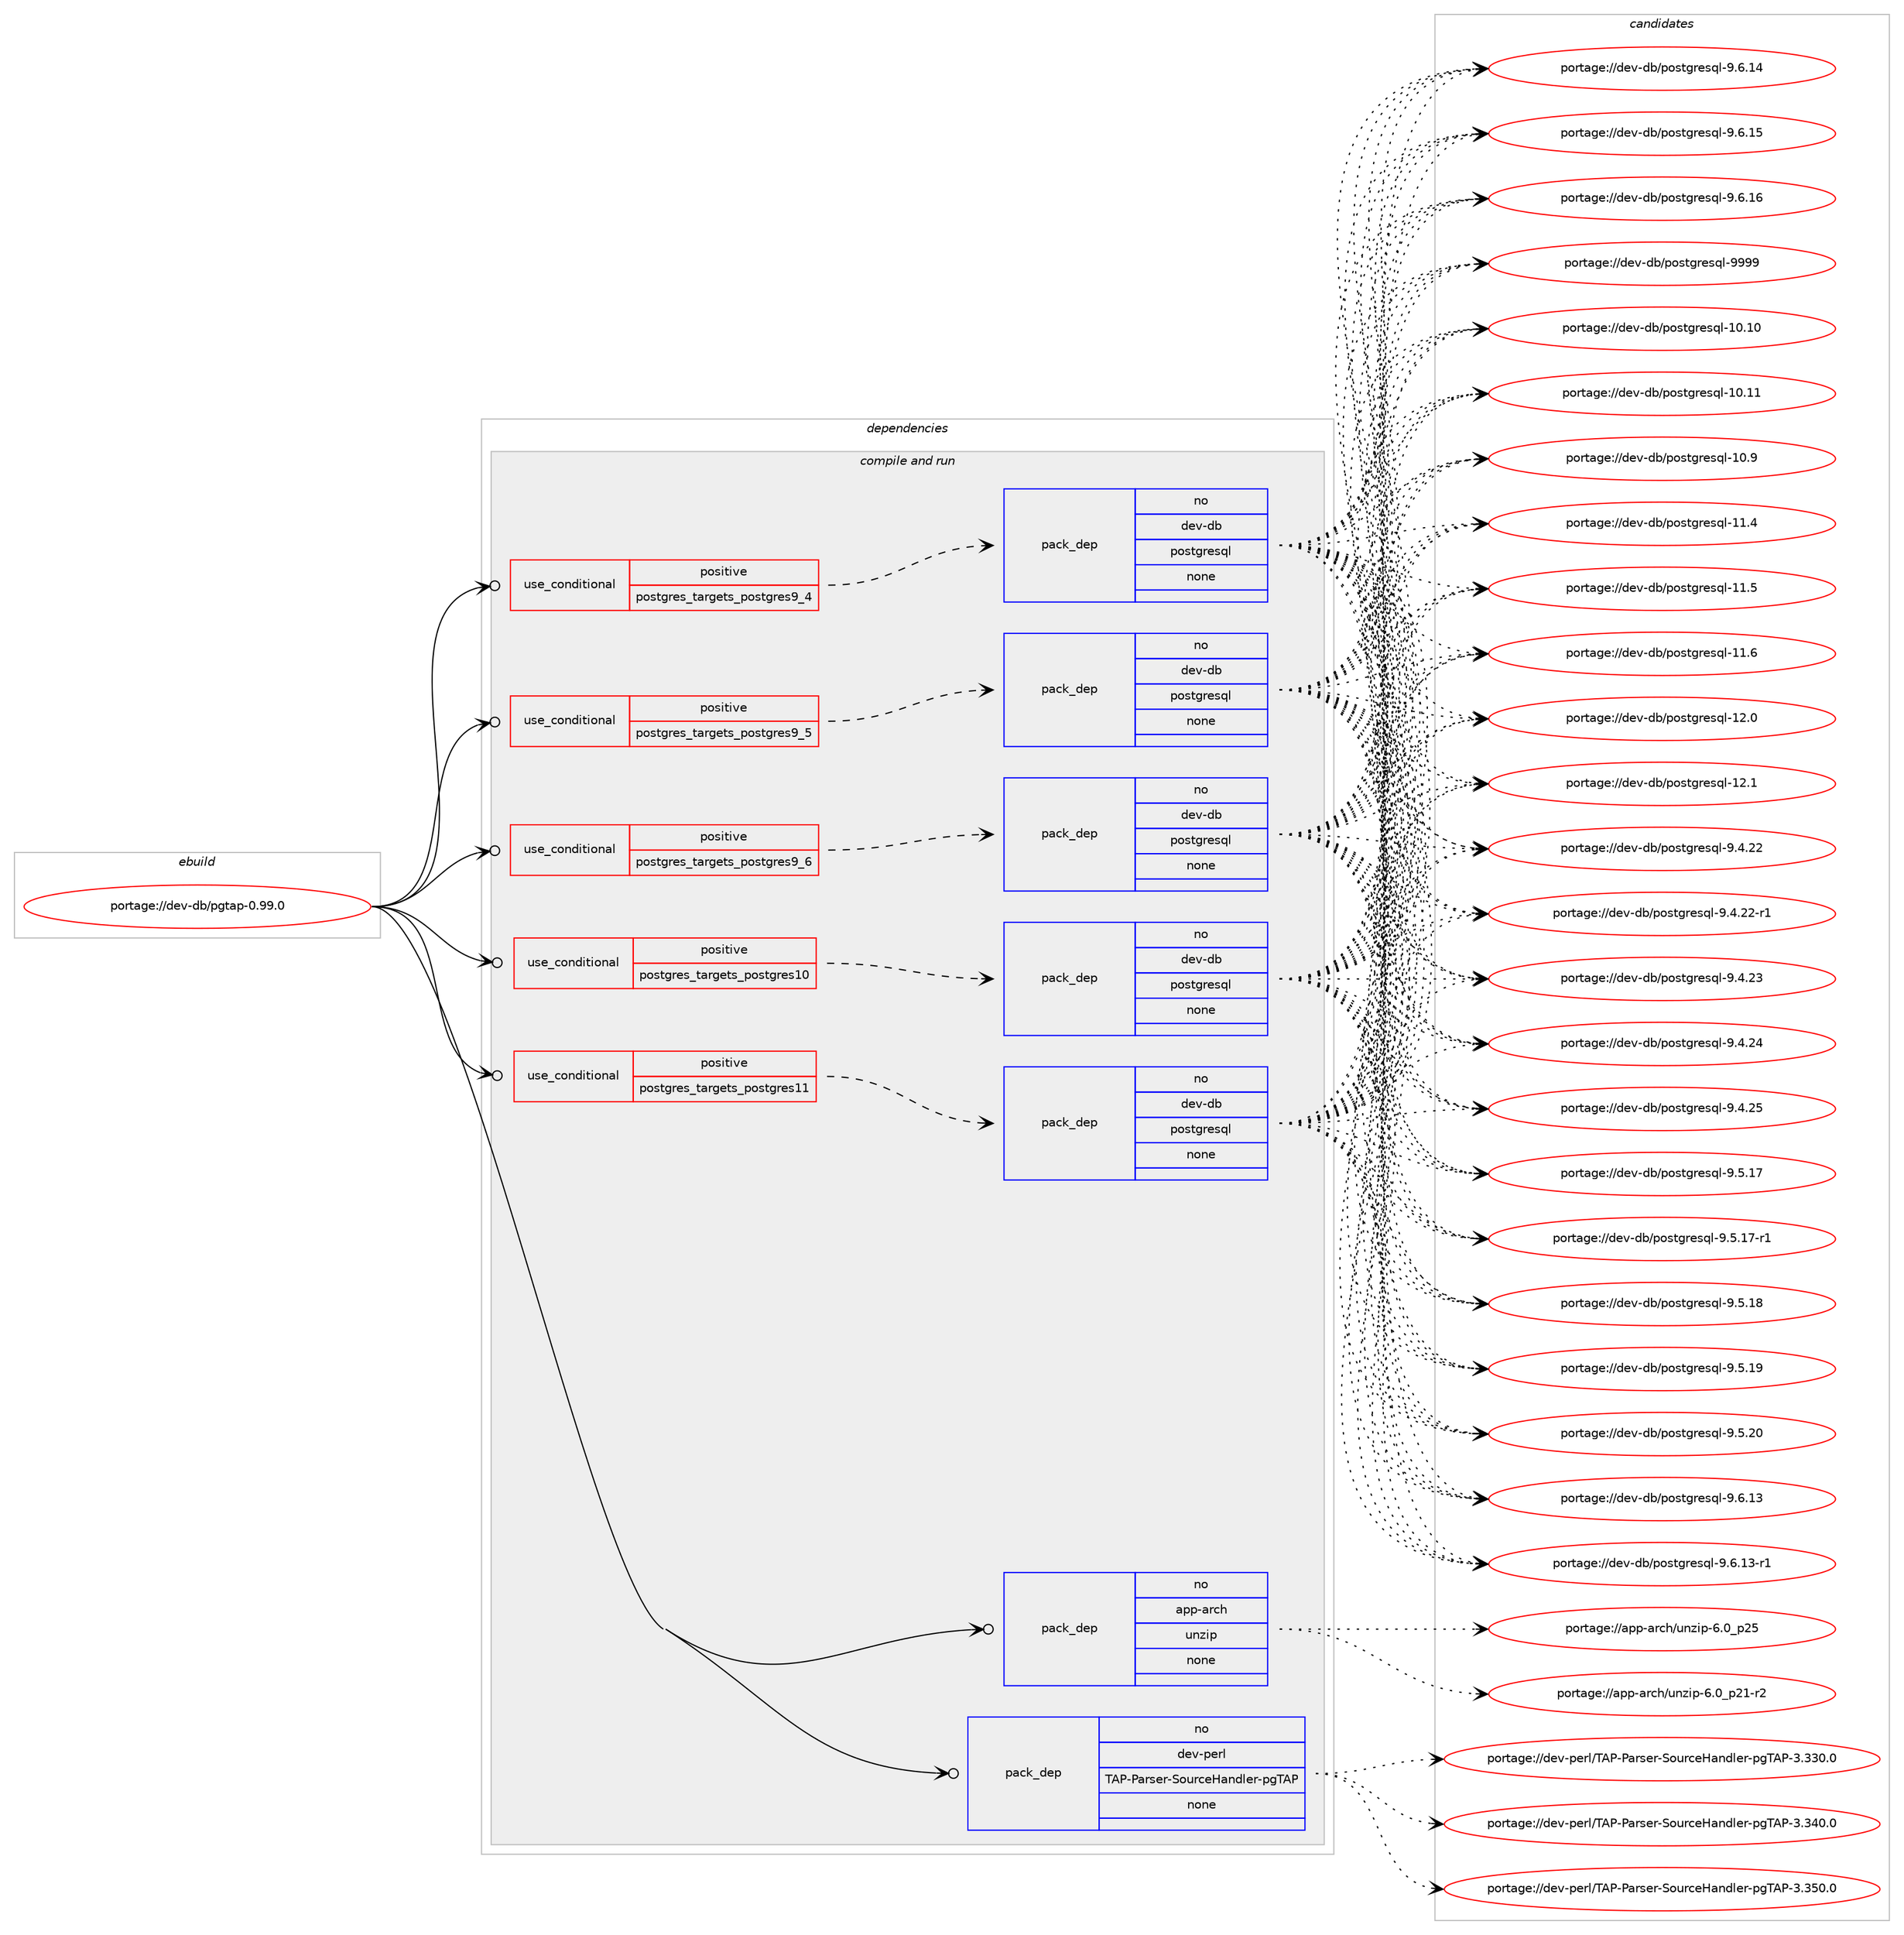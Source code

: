 digraph prolog {

# *************
# Graph options
# *************

newrank=true;
concentrate=true;
compound=true;
graph [rankdir=LR,fontname=Helvetica,fontsize=10,ranksep=1.5];#, ranksep=2.5, nodesep=0.2];
edge  [arrowhead=vee];
node  [fontname=Helvetica,fontsize=10];

# **********
# The ebuild
# **********

subgraph cluster_leftcol {
color=gray;
rank=same;
label=<<i>ebuild</i>>;
id [label="portage://dev-db/pgtap-0.99.0", color=red, width=4, href="../dev-db/pgtap-0.99.0.svg"];
}

# ****************
# The dependencies
# ****************

subgraph cluster_midcol {
color=gray;
label=<<i>dependencies</i>>;
subgraph cluster_compile {
fillcolor="#eeeeee";
style=filled;
label=<<i>compile</i>>;
}
subgraph cluster_compileandrun {
fillcolor="#eeeeee";
style=filled;
label=<<i>compile and run</i>>;
subgraph cond12800 {
dependency56684 [label=<<TABLE BORDER="0" CELLBORDER="1" CELLSPACING="0" CELLPADDING="4"><TR><TD ROWSPAN="3" CELLPADDING="10">use_conditional</TD></TR><TR><TD>positive</TD></TR><TR><TD>postgres_targets_postgres10</TD></TR></TABLE>>, shape=none, color=red];
subgraph pack42623 {
dependency56685 [label=<<TABLE BORDER="0" CELLBORDER="1" CELLSPACING="0" CELLPADDING="4" WIDTH="220"><TR><TD ROWSPAN="6" CELLPADDING="30">pack_dep</TD></TR><TR><TD WIDTH="110">no</TD></TR><TR><TD>dev-db</TD></TR><TR><TD>postgresql</TD></TR><TR><TD>none</TD></TR><TR><TD></TD></TR></TABLE>>, shape=none, color=blue];
}
dependency56684:e -> dependency56685:w [weight=20,style="dashed",arrowhead="vee"];
}
id:e -> dependency56684:w [weight=20,style="solid",arrowhead="odotvee"];
subgraph cond12801 {
dependency56686 [label=<<TABLE BORDER="0" CELLBORDER="1" CELLSPACING="0" CELLPADDING="4"><TR><TD ROWSPAN="3" CELLPADDING="10">use_conditional</TD></TR><TR><TD>positive</TD></TR><TR><TD>postgres_targets_postgres11</TD></TR></TABLE>>, shape=none, color=red];
subgraph pack42624 {
dependency56687 [label=<<TABLE BORDER="0" CELLBORDER="1" CELLSPACING="0" CELLPADDING="4" WIDTH="220"><TR><TD ROWSPAN="6" CELLPADDING="30">pack_dep</TD></TR><TR><TD WIDTH="110">no</TD></TR><TR><TD>dev-db</TD></TR><TR><TD>postgresql</TD></TR><TR><TD>none</TD></TR><TR><TD></TD></TR></TABLE>>, shape=none, color=blue];
}
dependency56686:e -> dependency56687:w [weight=20,style="dashed",arrowhead="vee"];
}
id:e -> dependency56686:w [weight=20,style="solid",arrowhead="odotvee"];
subgraph cond12802 {
dependency56688 [label=<<TABLE BORDER="0" CELLBORDER="1" CELLSPACING="0" CELLPADDING="4"><TR><TD ROWSPAN="3" CELLPADDING="10">use_conditional</TD></TR><TR><TD>positive</TD></TR><TR><TD>postgres_targets_postgres9_4</TD></TR></TABLE>>, shape=none, color=red];
subgraph pack42625 {
dependency56689 [label=<<TABLE BORDER="0" CELLBORDER="1" CELLSPACING="0" CELLPADDING="4" WIDTH="220"><TR><TD ROWSPAN="6" CELLPADDING="30">pack_dep</TD></TR><TR><TD WIDTH="110">no</TD></TR><TR><TD>dev-db</TD></TR><TR><TD>postgresql</TD></TR><TR><TD>none</TD></TR><TR><TD></TD></TR></TABLE>>, shape=none, color=blue];
}
dependency56688:e -> dependency56689:w [weight=20,style="dashed",arrowhead="vee"];
}
id:e -> dependency56688:w [weight=20,style="solid",arrowhead="odotvee"];
subgraph cond12803 {
dependency56690 [label=<<TABLE BORDER="0" CELLBORDER="1" CELLSPACING="0" CELLPADDING="4"><TR><TD ROWSPAN="3" CELLPADDING="10">use_conditional</TD></TR><TR><TD>positive</TD></TR><TR><TD>postgres_targets_postgres9_5</TD></TR></TABLE>>, shape=none, color=red];
subgraph pack42626 {
dependency56691 [label=<<TABLE BORDER="0" CELLBORDER="1" CELLSPACING="0" CELLPADDING="4" WIDTH="220"><TR><TD ROWSPAN="6" CELLPADDING="30">pack_dep</TD></TR><TR><TD WIDTH="110">no</TD></TR><TR><TD>dev-db</TD></TR><TR><TD>postgresql</TD></TR><TR><TD>none</TD></TR><TR><TD></TD></TR></TABLE>>, shape=none, color=blue];
}
dependency56690:e -> dependency56691:w [weight=20,style="dashed",arrowhead="vee"];
}
id:e -> dependency56690:w [weight=20,style="solid",arrowhead="odotvee"];
subgraph cond12804 {
dependency56692 [label=<<TABLE BORDER="0" CELLBORDER="1" CELLSPACING="0" CELLPADDING="4"><TR><TD ROWSPAN="3" CELLPADDING="10">use_conditional</TD></TR><TR><TD>positive</TD></TR><TR><TD>postgres_targets_postgres9_6</TD></TR></TABLE>>, shape=none, color=red];
subgraph pack42627 {
dependency56693 [label=<<TABLE BORDER="0" CELLBORDER="1" CELLSPACING="0" CELLPADDING="4" WIDTH="220"><TR><TD ROWSPAN="6" CELLPADDING="30">pack_dep</TD></TR><TR><TD WIDTH="110">no</TD></TR><TR><TD>dev-db</TD></TR><TR><TD>postgresql</TD></TR><TR><TD>none</TD></TR><TR><TD></TD></TR></TABLE>>, shape=none, color=blue];
}
dependency56692:e -> dependency56693:w [weight=20,style="dashed",arrowhead="vee"];
}
id:e -> dependency56692:w [weight=20,style="solid",arrowhead="odotvee"];
subgraph pack42628 {
dependency56694 [label=<<TABLE BORDER="0" CELLBORDER="1" CELLSPACING="0" CELLPADDING="4" WIDTH="220"><TR><TD ROWSPAN="6" CELLPADDING="30">pack_dep</TD></TR><TR><TD WIDTH="110">no</TD></TR><TR><TD>app-arch</TD></TR><TR><TD>unzip</TD></TR><TR><TD>none</TD></TR><TR><TD></TD></TR></TABLE>>, shape=none, color=blue];
}
id:e -> dependency56694:w [weight=20,style="solid",arrowhead="odotvee"];
subgraph pack42629 {
dependency56695 [label=<<TABLE BORDER="0" CELLBORDER="1" CELLSPACING="0" CELLPADDING="4" WIDTH="220"><TR><TD ROWSPAN="6" CELLPADDING="30">pack_dep</TD></TR><TR><TD WIDTH="110">no</TD></TR><TR><TD>dev-perl</TD></TR><TR><TD>TAP-Parser-SourceHandler-pgTAP</TD></TR><TR><TD>none</TD></TR><TR><TD></TD></TR></TABLE>>, shape=none, color=blue];
}
id:e -> dependency56695:w [weight=20,style="solid",arrowhead="odotvee"];
}
subgraph cluster_run {
fillcolor="#eeeeee";
style=filled;
label=<<i>run</i>>;
}
}

# **************
# The candidates
# **************

subgraph cluster_choices {
rank=same;
color=gray;
label=<<i>candidates</i>>;

subgraph choice42623 {
color=black;
nodesep=1;
choiceportage100101118451009847112111115116103114101115113108454948464948 [label="portage://dev-db/postgresql-10.10", color=red, width=4,href="../dev-db/postgresql-10.10.svg"];
choiceportage100101118451009847112111115116103114101115113108454948464949 [label="portage://dev-db/postgresql-10.11", color=red, width=4,href="../dev-db/postgresql-10.11.svg"];
choiceportage1001011184510098471121111151161031141011151131084549484657 [label="portage://dev-db/postgresql-10.9", color=red, width=4,href="../dev-db/postgresql-10.9.svg"];
choiceportage1001011184510098471121111151161031141011151131084549494652 [label="portage://dev-db/postgresql-11.4", color=red, width=4,href="../dev-db/postgresql-11.4.svg"];
choiceportage1001011184510098471121111151161031141011151131084549494653 [label="portage://dev-db/postgresql-11.5", color=red, width=4,href="../dev-db/postgresql-11.5.svg"];
choiceportage1001011184510098471121111151161031141011151131084549494654 [label="portage://dev-db/postgresql-11.6", color=red, width=4,href="../dev-db/postgresql-11.6.svg"];
choiceportage1001011184510098471121111151161031141011151131084549504648 [label="portage://dev-db/postgresql-12.0", color=red, width=4,href="../dev-db/postgresql-12.0.svg"];
choiceportage1001011184510098471121111151161031141011151131084549504649 [label="portage://dev-db/postgresql-12.1", color=red, width=4,href="../dev-db/postgresql-12.1.svg"];
choiceportage10010111845100984711211111511610311410111511310845574652465050 [label="portage://dev-db/postgresql-9.4.22", color=red, width=4,href="../dev-db/postgresql-9.4.22.svg"];
choiceportage100101118451009847112111115116103114101115113108455746524650504511449 [label="portage://dev-db/postgresql-9.4.22-r1", color=red, width=4,href="../dev-db/postgresql-9.4.22-r1.svg"];
choiceportage10010111845100984711211111511610311410111511310845574652465051 [label="portage://dev-db/postgresql-9.4.23", color=red, width=4,href="../dev-db/postgresql-9.4.23.svg"];
choiceportage10010111845100984711211111511610311410111511310845574652465052 [label="portage://dev-db/postgresql-9.4.24", color=red, width=4,href="../dev-db/postgresql-9.4.24.svg"];
choiceportage10010111845100984711211111511610311410111511310845574652465053 [label="portage://dev-db/postgresql-9.4.25", color=red, width=4,href="../dev-db/postgresql-9.4.25.svg"];
choiceportage10010111845100984711211111511610311410111511310845574653464955 [label="portage://dev-db/postgresql-9.5.17", color=red, width=4,href="../dev-db/postgresql-9.5.17.svg"];
choiceportage100101118451009847112111115116103114101115113108455746534649554511449 [label="portage://dev-db/postgresql-9.5.17-r1", color=red, width=4,href="../dev-db/postgresql-9.5.17-r1.svg"];
choiceportage10010111845100984711211111511610311410111511310845574653464956 [label="portage://dev-db/postgresql-9.5.18", color=red, width=4,href="../dev-db/postgresql-9.5.18.svg"];
choiceportage10010111845100984711211111511610311410111511310845574653464957 [label="portage://dev-db/postgresql-9.5.19", color=red, width=4,href="../dev-db/postgresql-9.5.19.svg"];
choiceportage10010111845100984711211111511610311410111511310845574653465048 [label="portage://dev-db/postgresql-9.5.20", color=red, width=4,href="../dev-db/postgresql-9.5.20.svg"];
choiceportage10010111845100984711211111511610311410111511310845574654464951 [label="portage://dev-db/postgresql-9.6.13", color=red, width=4,href="../dev-db/postgresql-9.6.13.svg"];
choiceportage100101118451009847112111115116103114101115113108455746544649514511449 [label="portage://dev-db/postgresql-9.6.13-r1", color=red, width=4,href="../dev-db/postgresql-9.6.13-r1.svg"];
choiceportage10010111845100984711211111511610311410111511310845574654464952 [label="portage://dev-db/postgresql-9.6.14", color=red, width=4,href="../dev-db/postgresql-9.6.14.svg"];
choiceportage10010111845100984711211111511610311410111511310845574654464953 [label="portage://dev-db/postgresql-9.6.15", color=red, width=4,href="../dev-db/postgresql-9.6.15.svg"];
choiceportage10010111845100984711211111511610311410111511310845574654464954 [label="portage://dev-db/postgresql-9.6.16", color=red, width=4,href="../dev-db/postgresql-9.6.16.svg"];
choiceportage1001011184510098471121111151161031141011151131084557575757 [label="portage://dev-db/postgresql-9999", color=red, width=4,href="../dev-db/postgresql-9999.svg"];
dependency56685:e -> choiceportage100101118451009847112111115116103114101115113108454948464948:w [style=dotted,weight="100"];
dependency56685:e -> choiceportage100101118451009847112111115116103114101115113108454948464949:w [style=dotted,weight="100"];
dependency56685:e -> choiceportage1001011184510098471121111151161031141011151131084549484657:w [style=dotted,weight="100"];
dependency56685:e -> choiceportage1001011184510098471121111151161031141011151131084549494652:w [style=dotted,weight="100"];
dependency56685:e -> choiceportage1001011184510098471121111151161031141011151131084549494653:w [style=dotted,weight="100"];
dependency56685:e -> choiceportage1001011184510098471121111151161031141011151131084549494654:w [style=dotted,weight="100"];
dependency56685:e -> choiceportage1001011184510098471121111151161031141011151131084549504648:w [style=dotted,weight="100"];
dependency56685:e -> choiceportage1001011184510098471121111151161031141011151131084549504649:w [style=dotted,weight="100"];
dependency56685:e -> choiceportage10010111845100984711211111511610311410111511310845574652465050:w [style=dotted,weight="100"];
dependency56685:e -> choiceportage100101118451009847112111115116103114101115113108455746524650504511449:w [style=dotted,weight="100"];
dependency56685:e -> choiceportage10010111845100984711211111511610311410111511310845574652465051:w [style=dotted,weight="100"];
dependency56685:e -> choiceportage10010111845100984711211111511610311410111511310845574652465052:w [style=dotted,weight="100"];
dependency56685:e -> choiceportage10010111845100984711211111511610311410111511310845574652465053:w [style=dotted,weight="100"];
dependency56685:e -> choiceportage10010111845100984711211111511610311410111511310845574653464955:w [style=dotted,weight="100"];
dependency56685:e -> choiceportage100101118451009847112111115116103114101115113108455746534649554511449:w [style=dotted,weight="100"];
dependency56685:e -> choiceportage10010111845100984711211111511610311410111511310845574653464956:w [style=dotted,weight="100"];
dependency56685:e -> choiceportage10010111845100984711211111511610311410111511310845574653464957:w [style=dotted,weight="100"];
dependency56685:e -> choiceportage10010111845100984711211111511610311410111511310845574653465048:w [style=dotted,weight="100"];
dependency56685:e -> choiceportage10010111845100984711211111511610311410111511310845574654464951:w [style=dotted,weight="100"];
dependency56685:e -> choiceportage100101118451009847112111115116103114101115113108455746544649514511449:w [style=dotted,weight="100"];
dependency56685:e -> choiceportage10010111845100984711211111511610311410111511310845574654464952:w [style=dotted,weight="100"];
dependency56685:e -> choiceportage10010111845100984711211111511610311410111511310845574654464953:w [style=dotted,weight="100"];
dependency56685:e -> choiceportage10010111845100984711211111511610311410111511310845574654464954:w [style=dotted,weight="100"];
dependency56685:e -> choiceportage1001011184510098471121111151161031141011151131084557575757:w [style=dotted,weight="100"];
}
subgraph choice42624 {
color=black;
nodesep=1;
choiceportage100101118451009847112111115116103114101115113108454948464948 [label="portage://dev-db/postgresql-10.10", color=red, width=4,href="../dev-db/postgresql-10.10.svg"];
choiceportage100101118451009847112111115116103114101115113108454948464949 [label="portage://dev-db/postgresql-10.11", color=red, width=4,href="../dev-db/postgresql-10.11.svg"];
choiceportage1001011184510098471121111151161031141011151131084549484657 [label="portage://dev-db/postgresql-10.9", color=red, width=4,href="../dev-db/postgresql-10.9.svg"];
choiceportage1001011184510098471121111151161031141011151131084549494652 [label="portage://dev-db/postgresql-11.4", color=red, width=4,href="../dev-db/postgresql-11.4.svg"];
choiceportage1001011184510098471121111151161031141011151131084549494653 [label="portage://dev-db/postgresql-11.5", color=red, width=4,href="../dev-db/postgresql-11.5.svg"];
choiceportage1001011184510098471121111151161031141011151131084549494654 [label="portage://dev-db/postgresql-11.6", color=red, width=4,href="../dev-db/postgresql-11.6.svg"];
choiceportage1001011184510098471121111151161031141011151131084549504648 [label="portage://dev-db/postgresql-12.0", color=red, width=4,href="../dev-db/postgresql-12.0.svg"];
choiceportage1001011184510098471121111151161031141011151131084549504649 [label="portage://dev-db/postgresql-12.1", color=red, width=4,href="../dev-db/postgresql-12.1.svg"];
choiceportage10010111845100984711211111511610311410111511310845574652465050 [label="portage://dev-db/postgresql-9.4.22", color=red, width=4,href="../dev-db/postgresql-9.4.22.svg"];
choiceportage100101118451009847112111115116103114101115113108455746524650504511449 [label="portage://dev-db/postgresql-9.4.22-r1", color=red, width=4,href="../dev-db/postgresql-9.4.22-r1.svg"];
choiceportage10010111845100984711211111511610311410111511310845574652465051 [label="portage://dev-db/postgresql-9.4.23", color=red, width=4,href="../dev-db/postgresql-9.4.23.svg"];
choiceportage10010111845100984711211111511610311410111511310845574652465052 [label="portage://dev-db/postgresql-9.4.24", color=red, width=4,href="../dev-db/postgresql-9.4.24.svg"];
choiceportage10010111845100984711211111511610311410111511310845574652465053 [label="portage://dev-db/postgresql-9.4.25", color=red, width=4,href="../dev-db/postgresql-9.4.25.svg"];
choiceportage10010111845100984711211111511610311410111511310845574653464955 [label="portage://dev-db/postgresql-9.5.17", color=red, width=4,href="../dev-db/postgresql-9.5.17.svg"];
choiceportage100101118451009847112111115116103114101115113108455746534649554511449 [label="portage://dev-db/postgresql-9.5.17-r1", color=red, width=4,href="../dev-db/postgresql-9.5.17-r1.svg"];
choiceportage10010111845100984711211111511610311410111511310845574653464956 [label="portage://dev-db/postgresql-9.5.18", color=red, width=4,href="../dev-db/postgresql-9.5.18.svg"];
choiceportage10010111845100984711211111511610311410111511310845574653464957 [label="portage://dev-db/postgresql-9.5.19", color=red, width=4,href="../dev-db/postgresql-9.5.19.svg"];
choiceportage10010111845100984711211111511610311410111511310845574653465048 [label="portage://dev-db/postgresql-9.5.20", color=red, width=4,href="../dev-db/postgresql-9.5.20.svg"];
choiceportage10010111845100984711211111511610311410111511310845574654464951 [label="portage://dev-db/postgresql-9.6.13", color=red, width=4,href="../dev-db/postgresql-9.6.13.svg"];
choiceportage100101118451009847112111115116103114101115113108455746544649514511449 [label="portage://dev-db/postgresql-9.6.13-r1", color=red, width=4,href="../dev-db/postgresql-9.6.13-r1.svg"];
choiceportage10010111845100984711211111511610311410111511310845574654464952 [label="portage://dev-db/postgresql-9.6.14", color=red, width=4,href="../dev-db/postgresql-9.6.14.svg"];
choiceportage10010111845100984711211111511610311410111511310845574654464953 [label="portage://dev-db/postgresql-9.6.15", color=red, width=4,href="../dev-db/postgresql-9.6.15.svg"];
choiceportage10010111845100984711211111511610311410111511310845574654464954 [label="portage://dev-db/postgresql-9.6.16", color=red, width=4,href="../dev-db/postgresql-9.6.16.svg"];
choiceportage1001011184510098471121111151161031141011151131084557575757 [label="portage://dev-db/postgresql-9999", color=red, width=4,href="../dev-db/postgresql-9999.svg"];
dependency56687:e -> choiceportage100101118451009847112111115116103114101115113108454948464948:w [style=dotted,weight="100"];
dependency56687:e -> choiceportage100101118451009847112111115116103114101115113108454948464949:w [style=dotted,weight="100"];
dependency56687:e -> choiceportage1001011184510098471121111151161031141011151131084549484657:w [style=dotted,weight="100"];
dependency56687:e -> choiceportage1001011184510098471121111151161031141011151131084549494652:w [style=dotted,weight="100"];
dependency56687:e -> choiceportage1001011184510098471121111151161031141011151131084549494653:w [style=dotted,weight="100"];
dependency56687:e -> choiceportage1001011184510098471121111151161031141011151131084549494654:w [style=dotted,weight="100"];
dependency56687:e -> choiceportage1001011184510098471121111151161031141011151131084549504648:w [style=dotted,weight="100"];
dependency56687:e -> choiceportage1001011184510098471121111151161031141011151131084549504649:w [style=dotted,weight="100"];
dependency56687:e -> choiceportage10010111845100984711211111511610311410111511310845574652465050:w [style=dotted,weight="100"];
dependency56687:e -> choiceportage100101118451009847112111115116103114101115113108455746524650504511449:w [style=dotted,weight="100"];
dependency56687:e -> choiceportage10010111845100984711211111511610311410111511310845574652465051:w [style=dotted,weight="100"];
dependency56687:e -> choiceportage10010111845100984711211111511610311410111511310845574652465052:w [style=dotted,weight="100"];
dependency56687:e -> choiceportage10010111845100984711211111511610311410111511310845574652465053:w [style=dotted,weight="100"];
dependency56687:e -> choiceportage10010111845100984711211111511610311410111511310845574653464955:w [style=dotted,weight="100"];
dependency56687:e -> choiceportage100101118451009847112111115116103114101115113108455746534649554511449:w [style=dotted,weight="100"];
dependency56687:e -> choiceportage10010111845100984711211111511610311410111511310845574653464956:w [style=dotted,weight="100"];
dependency56687:e -> choiceportage10010111845100984711211111511610311410111511310845574653464957:w [style=dotted,weight="100"];
dependency56687:e -> choiceportage10010111845100984711211111511610311410111511310845574653465048:w [style=dotted,weight="100"];
dependency56687:e -> choiceportage10010111845100984711211111511610311410111511310845574654464951:w [style=dotted,weight="100"];
dependency56687:e -> choiceportage100101118451009847112111115116103114101115113108455746544649514511449:w [style=dotted,weight="100"];
dependency56687:e -> choiceportage10010111845100984711211111511610311410111511310845574654464952:w [style=dotted,weight="100"];
dependency56687:e -> choiceportage10010111845100984711211111511610311410111511310845574654464953:w [style=dotted,weight="100"];
dependency56687:e -> choiceportage10010111845100984711211111511610311410111511310845574654464954:w [style=dotted,weight="100"];
dependency56687:e -> choiceportage1001011184510098471121111151161031141011151131084557575757:w [style=dotted,weight="100"];
}
subgraph choice42625 {
color=black;
nodesep=1;
choiceportage100101118451009847112111115116103114101115113108454948464948 [label="portage://dev-db/postgresql-10.10", color=red, width=4,href="../dev-db/postgresql-10.10.svg"];
choiceportage100101118451009847112111115116103114101115113108454948464949 [label="portage://dev-db/postgresql-10.11", color=red, width=4,href="../dev-db/postgresql-10.11.svg"];
choiceportage1001011184510098471121111151161031141011151131084549484657 [label="portage://dev-db/postgresql-10.9", color=red, width=4,href="../dev-db/postgresql-10.9.svg"];
choiceportage1001011184510098471121111151161031141011151131084549494652 [label="portage://dev-db/postgresql-11.4", color=red, width=4,href="../dev-db/postgresql-11.4.svg"];
choiceportage1001011184510098471121111151161031141011151131084549494653 [label="portage://dev-db/postgresql-11.5", color=red, width=4,href="../dev-db/postgresql-11.5.svg"];
choiceportage1001011184510098471121111151161031141011151131084549494654 [label="portage://dev-db/postgresql-11.6", color=red, width=4,href="../dev-db/postgresql-11.6.svg"];
choiceportage1001011184510098471121111151161031141011151131084549504648 [label="portage://dev-db/postgresql-12.0", color=red, width=4,href="../dev-db/postgresql-12.0.svg"];
choiceportage1001011184510098471121111151161031141011151131084549504649 [label="portage://dev-db/postgresql-12.1", color=red, width=4,href="../dev-db/postgresql-12.1.svg"];
choiceportage10010111845100984711211111511610311410111511310845574652465050 [label="portage://dev-db/postgresql-9.4.22", color=red, width=4,href="../dev-db/postgresql-9.4.22.svg"];
choiceportage100101118451009847112111115116103114101115113108455746524650504511449 [label="portage://dev-db/postgresql-9.4.22-r1", color=red, width=4,href="../dev-db/postgresql-9.4.22-r1.svg"];
choiceportage10010111845100984711211111511610311410111511310845574652465051 [label="portage://dev-db/postgresql-9.4.23", color=red, width=4,href="../dev-db/postgresql-9.4.23.svg"];
choiceportage10010111845100984711211111511610311410111511310845574652465052 [label="portage://dev-db/postgresql-9.4.24", color=red, width=4,href="../dev-db/postgresql-9.4.24.svg"];
choiceportage10010111845100984711211111511610311410111511310845574652465053 [label="portage://dev-db/postgresql-9.4.25", color=red, width=4,href="../dev-db/postgresql-9.4.25.svg"];
choiceportage10010111845100984711211111511610311410111511310845574653464955 [label="portage://dev-db/postgresql-9.5.17", color=red, width=4,href="../dev-db/postgresql-9.5.17.svg"];
choiceportage100101118451009847112111115116103114101115113108455746534649554511449 [label="portage://dev-db/postgresql-9.5.17-r1", color=red, width=4,href="../dev-db/postgresql-9.5.17-r1.svg"];
choiceportage10010111845100984711211111511610311410111511310845574653464956 [label="portage://dev-db/postgresql-9.5.18", color=red, width=4,href="../dev-db/postgresql-9.5.18.svg"];
choiceportage10010111845100984711211111511610311410111511310845574653464957 [label="portage://dev-db/postgresql-9.5.19", color=red, width=4,href="../dev-db/postgresql-9.5.19.svg"];
choiceportage10010111845100984711211111511610311410111511310845574653465048 [label="portage://dev-db/postgresql-9.5.20", color=red, width=4,href="../dev-db/postgresql-9.5.20.svg"];
choiceportage10010111845100984711211111511610311410111511310845574654464951 [label="portage://dev-db/postgresql-9.6.13", color=red, width=4,href="../dev-db/postgresql-9.6.13.svg"];
choiceportage100101118451009847112111115116103114101115113108455746544649514511449 [label="portage://dev-db/postgresql-9.6.13-r1", color=red, width=4,href="../dev-db/postgresql-9.6.13-r1.svg"];
choiceportage10010111845100984711211111511610311410111511310845574654464952 [label="portage://dev-db/postgresql-9.6.14", color=red, width=4,href="../dev-db/postgresql-9.6.14.svg"];
choiceportage10010111845100984711211111511610311410111511310845574654464953 [label="portage://dev-db/postgresql-9.6.15", color=red, width=4,href="../dev-db/postgresql-9.6.15.svg"];
choiceportage10010111845100984711211111511610311410111511310845574654464954 [label="portage://dev-db/postgresql-9.6.16", color=red, width=4,href="../dev-db/postgresql-9.6.16.svg"];
choiceportage1001011184510098471121111151161031141011151131084557575757 [label="portage://dev-db/postgresql-9999", color=red, width=4,href="../dev-db/postgresql-9999.svg"];
dependency56689:e -> choiceportage100101118451009847112111115116103114101115113108454948464948:w [style=dotted,weight="100"];
dependency56689:e -> choiceportage100101118451009847112111115116103114101115113108454948464949:w [style=dotted,weight="100"];
dependency56689:e -> choiceportage1001011184510098471121111151161031141011151131084549484657:w [style=dotted,weight="100"];
dependency56689:e -> choiceportage1001011184510098471121111151161031141011151131084549494652:w [style=dotted,weight="100"];
dependency56689:e -> choiceportage1001011184510098471121111151161031141011151131084549494653:w [style=dotted,weight="100"];
dependency56689:e -> choiceportage1001011184510098471121111151161031141011151131084549494654:w [style=dotted,weight="100"];
dependency56689:e -> choiceportage1001011184510098471121111151161031141011151131084549504648:w [style=dotted,weight="100"];
dependency56689:e -> choiceportage1001011184510098471121111151161031141011151131084549504649:w [style=dotted,weight="100"];
dependency56689:e -> choiceportage10010111845100984711211111511610311410111511310845574652465050:w [style=dotted,weight="100"];
dependency56689:e -> choiceportage100101118451009847112111115116103114101115113108455746524650504511449:w [style=dotted,weight="100"];
dependency56689:e -> choiceportage10010111845100984711211111511610311410111511310845574652465051:w [style=dotted,weight="100"];
dependency56689:e -> choiceportage10010111845100984711211111511610311410111511310845574652465052:w [style=dotted,weight="100"];
dependency56689:e -> choiceportage10010111845100984711211111511610311410111511310845574652465053:w [style=dotted,weight="100"];
dependency56689:e -> choiceportage10010111845100984711211111511610311410111511310845574653464955:w [style=dotted,weight="100"];
dependency56689:e -> choiceportage100101118451009847112111115116103114101115113108455746534649554511449:w [style=dotted,weight="100"];
dependency56689:e -> choiceportage10010111845100984711211111511610311410111511310845574653464956:w [style=dotted,weight="100"];
dependency56689:e -> choiceportage10010111845100984711211111511610311410111511310845574653464957:w [style=dotted,weight="100"];
dependency56689:e -> choiceportage10010111845100984711211111511610311410111511310845574653465048:w [style=dotted,weight="100"];
dependency56689:e -> choiceportage10010111845100984711211111511610311410111511310845574654464951:w [style=dotted,weight="100"];
dependency56689:e -> choiceportage100101118451009847112111115116103114101115113108455746544649514511449:w [style=dotted,weight="100"];
dependency56689:e -> choiceportage10010111845100984711211111511610311410111511310845574654464952:w [style=dotted,weight="100"];
dependency56689:e -> choiceportage10010111845100984711211111511610311410111511310845574654464953:w [style=dotted,weight="100"];
dependency56689:e -> choiceportage10010111845100984711211111511610311410111511310845574654464954:w [style=dotted,weight="100"];
dependency56689:e -> choiceportage1001011184510098471121111151161031141011151131084557575757:w [style=dotted,weight="100"];
}
subgraph choice42626 {
color=black;
nodesep=1;
choiceportage100101118451009847112111115116103114101115113108454948464948 [label="portage://dev-db/postgresql-10.10", color=red, width=4,href="../dev-db/postgresql-10.10.svg"];
choiceportage100101118451009847112111115116103114101115113108454948464949 [label="portage://dev-db/postgresql-10.11", color=red, width=4,href="../dev-db/postgresql-10.11.svg"];
choiceportage1001011184510098471121111151161031141011151131084549484657 [label="portage://dev-db/postgresql-10.9", color=red, width=4,href="../dev-db/postgresql-10.9.svg"];
choiceportage1001011184510098471121111151161031141011151131084549494652 [label="portage://dev-db/postgresql-11.4", color=red, width=4,href="../dev-db/postgresql-11.4.svg"];
choiceportage1001011184510098471121111151161031141011151131084549494653 [label="portage://dev-db/postgresql-11.5", color=red, width=4,href="../dev-db/postgresql-11.5.svg"];
choiceportage1001011184510098471121111151161031141011151131084549494654 [label="portage://dev-db/postgresql-11.6", color=red, width=4,href="../dev-db/postgresql-11.6.svg"];
choiceportage1001011184510098471121111151161031141011151131084549504648 [label="portage://dev-db/postgresql-12.0", color=red, width=4,href="../dev-db/postgresql-12.0.svg"];
choiceportage1001011184510098471121111151161031141011151131084549504649 [label="portage://dev-db/postgresql-12.1", color=red, width=4,href="../dev-db/postgresql-12.1.svg"];
choiceportage10010111845100984711211111511610311410111511310845574652465050 [label="portage://dev-db/postgresql-9.4.22", color=red, width=4,href="../dev-db/postgresql-9.4.22.svg"];
choiceportage100101118451009847112111115116103114101115113108455746524650504511449 [label="portage://dev-db/postgresql-9.4.22-r1", color=red, width=4,href="../dev-db/postgresql-9.4.22-r1.svg"];
choiceportage10010111845100984711211111511610311410111511310845574652465051 [label="portage://dev-db/postgresql-9.4.23", color=red, width=4,href="../dev-db/postgresql-9.4.23.svg"];
choiceportage10010111845100984711211111511610311410111511310845574652465052 [label="portage://dev-db/postgresql-9.4.24", color=red, width=4,href="../dev-db/postgresql-9.4.24.svg"];
choiceportage10010111845100984711211111511610311410111511310845574652465053 [label="portage://dev-db/postgresql-9.4.25", color=red, width=4,href="../dev-db/postgresql-9.4.25.svg"];
choiceportage10010111845100984711211111511610311410111511310845574653464955 [label="portage://dev-db/postgresql-9.5.17", color=red, width=4,href="../dev-db/postgresql-9.5.17.svg"];
choiceportage100101118451009847112111115116103114101115113108455746534649554511449 [label="portage://dev-db/postgresql-9.5.17-r1", color=red, width=4,href="../dev-db/postgresql-9.5.17-r1.svg"];
choiceportage10010111845100984711211111511610311410111511310845574653464956 [label="portage://dev-db/postgresql-9.5.18", color=red, width=4,href="../dev-db/postgresql-9.5.18.svg"];
choiceportage10010111845100984711211111511610311410111511310845574653464957 [label="portage://dev-db/postgresql-9.5.19", color=red, width=4,href="../dev-db/postgresql-9.5.19.svg"];
choiceportage10010111845100984711211111511610311410111511310845574653465048 [label="portage://dev-db/postgresql-9.5.20", color=red, width=4,href="../dev-db/postgresql-9.5.20.svg"];
choiceportage10010111845100984711211111511610311410111511310845574654464951 [label="portage://dev-db/postgresql-9.6.13", color=red, width=4,href="../dev-db/postgresql-9.6.13.svg"];
choiceportage100101118451009847112111115116103114101115113108455746544649514511449 [label="portage://dev-db/postgresql-9.6.13-r1", color=red, width=4,href="../dev-db/postgresql-9.6.13-r1.svg"];
choiceportage10010111845100984711211111511610311410111511310845574654464952 [label="portage://dev-db/postgresql-9.6.14", color=red, width=4,href="../dev-db/postgresql-9.6.14.svg"];
choiceportage10010111845100984711211111511610311410111511310845574654464953 [label="portage://dev-db/postgresql-9.6.15", color=red, width=4,href="../dev-db/postgresql-9.6.15.svg"];
choiceportage10010111845100984711211111511610311410111511310845574654464954 [label="portage://dev-db/postgresql-9.6.16", color=red, width=4,href="../dev-db/postgresql-9.6.16.svg"];
choiceportage1001011184510098471121111151161031141011151131084557575757 [label="portage://dev-db/postgresql-9999", color=red, width=4,href="../dev-db/postgresql-9999.svg"];
dependency56691:e -> choiceportage100101118451009847112111115116103114101115113108454948464948:w [style=dotted,weight="100"];
dependency56691:e -> choiceportage100101118451009847112111115116103114101115113108454948464949:w [style=dotted,weight="100"];
dependency56691:e -> choiceportage1001011184510098471121111151161031141011151131084549484657:w [style=dotted,weight="100"];
dependency56691:e -> choiceportage1001011184510098471121111151161031141011151131084549494652:w [style=dotted,weight="100"];
dependency56691:e -> choiceportage1001011184510098471121111151161031141011151131084549494653:w [style=dotted,weight="100"];
dependency56691:e -> choiceportage1001011184510098471121111151161031141011151131084549494654:w [style=dotted,weight="100"];
dependency56691:e -> choiceportage1001011184510098471121111151161031141011151131084549504648:w [style=dotted,weight="100"];
dependency56691:e -> choiceportage1001011184510098471121111151161031141011151131084549504649:w [style=dotted,weight="100"];
dependency56691:e -> choiceportage10010111845100984711211111511610311410111511310845574652465050:w [style=dotted,weight="100"];
dependency56691:e -> choiceportage100101118451009847112111115116103114101115113108455746524650504511449:w [style=dotted,weight="100"];
dependency56691:e -> choiceportage10010111845100984711211111511610311410111511310845574652465051:w [style=dotted,weight="100"];
dependency56691:e -> choiceportage10010111845100984711211111511610311410111511310845574652465052:w [style=dotted,weight="100"];
dependency56691:e -> choiceportage10010111845100984711211111511610311410111511310845574652465053:w [style=dotted,weight="100"];
dependency56691:e -> choiceportage10010111845100984711211111511610311410111511310845574653464955:w [style=dotted,weight="100"];
dependency56691:e -> choiceportage100101118451009847112111115116103114101115113108455746534649554511449:w [style=dotted,weight="100"];
dependency56691:e -> choiceportage10010111845100984711211111511610311410111511310845574653464956:w [style=dotted,weight="100"];
dependency56691:e -> choiceportage10010111845100984711211111511610311410111511310845574653464957:w [style=dotted,weight="100"];
dependency56691:e -> choiceportage10010111845100984711211111511610311410111511310845574653465048:w [style=dotted,weight="100"];
dependency56691:e -> choiceportage10010111845100984711211111511610311410111511310845574654464951:w [style=dotted,weight="100"];
dependency56691:e -> choiceportage100101118451009847112111115116103114101115113108455746544649514511449:w [style=dotted,weight="100"];
dependency56691:e -> choiceportage10010111845100984711211111511610311410111511310845574654464952:w [style=dotted,weight="100"];
dependency56691:e -> choiceportage10010111845100984711211111511610311410111511310845574654464953:w [style=dotted,weight="100"];
dependency56691:e -> choiceportage10010111845100984711211111511610311410111511310845574654464954:w [style=dotted,weight="100"];
dependency56691:e -> choiceportage1001011184510098471121111151161031141011151131084557575757:w [style=dotted,weight="100"];
}
subgraph choice42627 {
color=black;
nodesep=1;
choiceportage100101118451009847112111115116103114101115113108454948464948 [label="portage://dev-db/postgresql-10.10", color=red, width=4,href="../dev-db/postgresql-10.10.svg"];
choiceportage100101118451009847112111115116103114101115113108454948464949 [label="portage://dev-db/postgresql-10.11", color=red, width=4,href="../dev-db/postgresql-10.11.svg"];
choiceportage1001011184510098471121111151161031141011151131084549484657 [label="portage://dev-db/postgresql-10.9", color=red, width=4,href="../dev-db/postgresql-10.9.svg"];
choiceportage1001011184510098471121111151161031141011151131084549494652 [label="portage://dev-db/postgresql-11.4", color=red, width=4,href="../dev-db/postgresql-11.4.svg"];
choiceportage1001011184510098471121111151161031141011151131084549494653 [label="portage://dev-db/postgresql-11.5", color=red, width=4,href="../dev-db/postgresql-11.5.svg"];
choiceportage1001011184510098471121111151161031141011151131084549494654 [label="portage://dev-db/postgresql-11.6", color=red, width=4,href="../dev-db/postgresql-11.6.svg"];
choiceportage1001011184510098471121111151161031141011151131084549504648 [label="portage://dev-db/postgresql-12.0", color=red, width=4,href="../dev-db/postgresql-12.0.svg"];
choiceportage1001011184510098471121111151161031141011151131084549504649 [label="portage://dev-db/postgresql-12.1", color=red, width=4,href="../dev-db/postgresql-12.1.svg"];
choiceportage10010111845100984711211111511610311410111511310845574652465050 [label="portage://dev-db/postgresql-9.4.22", color=red, width=4,href="../dev-db/postgresql-9.4.22.svg"];
choiceportage100101118451009847112111115116103114101115113108455746524650504511449 [label="portage://dev-db/postgresql-9.4.22-r1", color=red, width=4,href="../dev-db/postgresql-9.4.22-r1.svg"];
choiceportage10010111845100984711211111511610311410111511310845574652465051 [label="portage://dev-db/postgresql-9.4.23", color=red, width=4,href="../dev-db/postgresql-9.4.23.svg"];
choiceportage10010111845100984711211111511610311410111511310845574652465052 [label="portage://dev-db/postgresql-9.4.24", color=red, width=4,href="../dev-db/postgresql-9.4.24.svg"];
choiceportage10010111845100984711211111511610311410111511310845574652465053 [label="portage://dev-db/postgresql-9.4.25", color=red, width=4,href="../dev-db/postgresql-9.4.25.svg"];
choiceportage10010111845100984711211111511610311410111511310845574653464955 [label="portage://dev-db/postgresql-9.5.17", color=red, width=4,href="../dev-db/postgresql-9.5.17.svg"];
choiceportage100101118451009847112111115116103114101115113108455746534649554511449 [label="portage://dev-db/postgresql-9.5.17-r1", color=red, width=4,href="../dev-db/postgresql-9.5.17-r1.svg"];
choiceportage10010111845100984711211111511610311410111511310845574653464956 [label="portage://dev-db/postgresql-9.5.18", color=red, width=4,href="../dev-db/postgresql-9.5.18.svg"];
choiceportage10010111845100984711211111511610311410111511310845574653464957 [label="portage://dev-db/postgresql-9.5.19", color=red, width=4,href="../dev-db/postgresql-9.5.19.svg"];
choiceportage10010111845100984711211111511610311410111511310845574653465048 [label="portage://dev-db/postgresql-9.5.20", color=red, width=4,href="../dev-db/postgresql-9.5.20.svg"];
choiceportage10010111845100984711211111511610311410111511310845574654464951 [label="portage://dev-db/postgresql-9.6.13", color=red, width=4,href="../dev-db/postgresql-9.6.13.svg"];
choiceportage100101118451009847112111115116103114101115113108455746544649514511449 [label="portage://dev-db/postgresql-9.6.13-r1", color=red, width=4,href="../dev-db/postgresql-9.6.13-r1.svg"];
choiceportage10010111845100984711211111511610311410111511310845574654464952 [label="portage://dev-db/postgresql-9.6.14", color=red, width=4,href="../dev-db/postgresql-9.6.14.svg"];
choiceportage10010111845100984711211111511610311410111511310845574654464953 [label="portage://dev-db/postgresql-9.6.15", color=red, width=4,href="../dev-db/postgresql-9.6.15.svg"];
choiceportage10010111845100984711211111511610311410111511310845574654464954 [label="portage://dev-db/postgresql-9.6.16", color=red, width=4,href="../dev-db/postgresql-9.6.16.svg"];
choiceportage1001011184510098471121111151161031141011151131084557575757 [label="portage://dev-db/postgresql-9999", color=red, width=4,href="../dev-db/postgresql-9999.svg"];
dependency56693:e -> choiceportage100101118451009847112111115116103114101115113108454948464948:w [style=dotted,weight="100"];
dependency56693:e -> choiceportage100101118451009847112111115116103114101115113108454948464949:w [style=dotted,weight="100"];
dependency56693:e -> choiceportage1001011184510098471121111151161031141011151131084549484657:w [style=dotted,weight="100"];
dependency56693:e -> choiceportage1001011184510098471121111151161031141011151131084549494652:w [style=dotted,weight="100"];
dependency56693:e -> choiceportage1001011184510098471121111151161031141011151131084549494653:w [style=dotted,weight="100"];
dependency56693:e -> choiceportage1001011184510098471121111151161031141011151131084549494654:w [style=dotted,weight="100"];
dependency56693:e -> choiceportage1001011184510098471121111151161031141011151131084549504648:w [style=dotted,weight="100"];
dependency56693:e -> choiceportage1001011184510098471121111151161031141011151131084549504649:w [style=dotted,weight="100"];
dependency56693:e -> choiceportage10010111845100984711211111511610311410111511310845574652465050:w [style=dotted,weight="100"];
dependency56693:e -> choiceportage100101118451009847112111115116103114101115113108455746524650504511449:w [style=dotted,weight="100"];
dependency56693:e -> choiceportage10010111845100984711211111511610311410111511310845574652465051:w [style=dotted,weight="100"];
dependency56693:e -> choiceportage10010111845100984711211111511610311410111511310845574652465052:w [style=dotted,weight="100"];
dependency56693:e -> choiceportage10010111845100984711211111511610311410111511310845574652465053:w [style=dotted,weight="100"];
dependency56693:e -> choiceportage10010111845100984711211111511610311410111511310845574653464955:w [style=dotted,weight="100"];
dependency56693:e -> choiceportage100101118451009847112111115116103114101115113108455746534649554511449:w [style=dotted,weight="100"];
dependency56693:e -> choiceportage10010111845100984711211111511610311410111511310845574653464956:w [style=dotted,weight="100"];
dependency56693:e -> choiceportage10010111845100984711211111511610311410111511310845574653464957:w [style=dotted,weight="100"];
dependency56693:e -> choiceportage10010111845100984711211111511610311410111511310845574653465048:w [style=dotted,weight="100"];
dependency56693:e -> choiceportage10010111845100984711211111511610311410111511310845574654464951:w [style=dotted,weight="100"];
dependency56693:e -> choiceportage100101118451009847112111115116103114101115113108455746544649514511449:w [style=dotted,weight="100"];
dependency56693:e -> choiceportage10010111845100984711211111511610311410111511310845574654464952:w [style=dotted,weight="100"];
dependency56693:e -> choiceportage10010111845100984711211111511610311410111511310845574654464953:w [style=dotted,weight="100"];
dependency56693:e -> choiceportage10010111845100984711211111511610311410111511310845574654464954:w [style=dotted,weight="100"];
dependency56693:e -> choiceportage1001011184510098471121111151161031141011151131084557575757:w [style=dotted,weight="100"];
}
subgraph choice42628 {
color=black;
nodesep=1;
choiceportage9711211245971149910447117110122105112455446489511250494511450 [label="portage://app-arch/unzip-6.0_p21-r2", color=red, width=4,href="../app-arch/unzip-6.0_p21-r2.svg"];
choiceportage971121124597114991044711711012210511245544648951125053 [label="portage://app-arch/unzip-6.0_p25", color=red, width=4,href="../app-arch/unzip-6.0_p25.svg"];
dependency56694:e -> choiceportage9711211245971149910447117110122105112455446489511250494511450:w [style=dotted,weight="100"];
dependency56694:e -> choiceportage971121124597114991044711711012210511245544648951125053:w [style=dotted,weight="100"];
}
subgraph choice42629 {
color=black;
nodesep=1;
choiceportage10010111845112101114108478465804580971141151011144583111117114991017297110100108101114451121038465804551465151484648 [label="portage://dev-perl/TAP-Parser-SourceHandler-pgTAP-3.330.0", color=red, width=4,href="../dev-perl/TAP-Parser-SourceHandler-pgTAP-3.330.0.svg"];
choiceportage10010111845112101114108478465804580971141151011144583111117114991017297110100108101114451121038465804551465152484648 [label="portage://dev-perl/TAP-Parser-SourceHandler-pgTAP-3.340.0", color=red, width=4,href="../dev-perl/TAP-Parser-SourceHandler-pgTAP-3.340.0.svg"];
choiceportage10010111845112101114108478465804580971141151011144583111117114991017297110100108101114451121038465804551465153484648 [label="portage://dev-perl/TAP-Parser-SourceHandler-pgTAP-3.350.0", color=red, width=4,href="../dev-perl/TAP-Parser-SourceHandler-pgTAP-3.350.0.svg"];
dependency56695:e -> choiceportage10010111845112101114108478465804580971141151011144583111117114991017297110100108101114451121038465804551465151484648:w [style=dotted,weight="100"];
dependency56695:e -> choiceportage10010111845112101114108478465804580971141151011144583111117114991017297110100108101114451121038465804551465152484648:w [style=dotted,weight="100"];
dependency56695:e -> choiceportage10010111845112101114108478465804580971141151011144583111117114991017297110100108101114451121038465804551465153484648:w [style=dotted,weight="100"];
}
}

}
